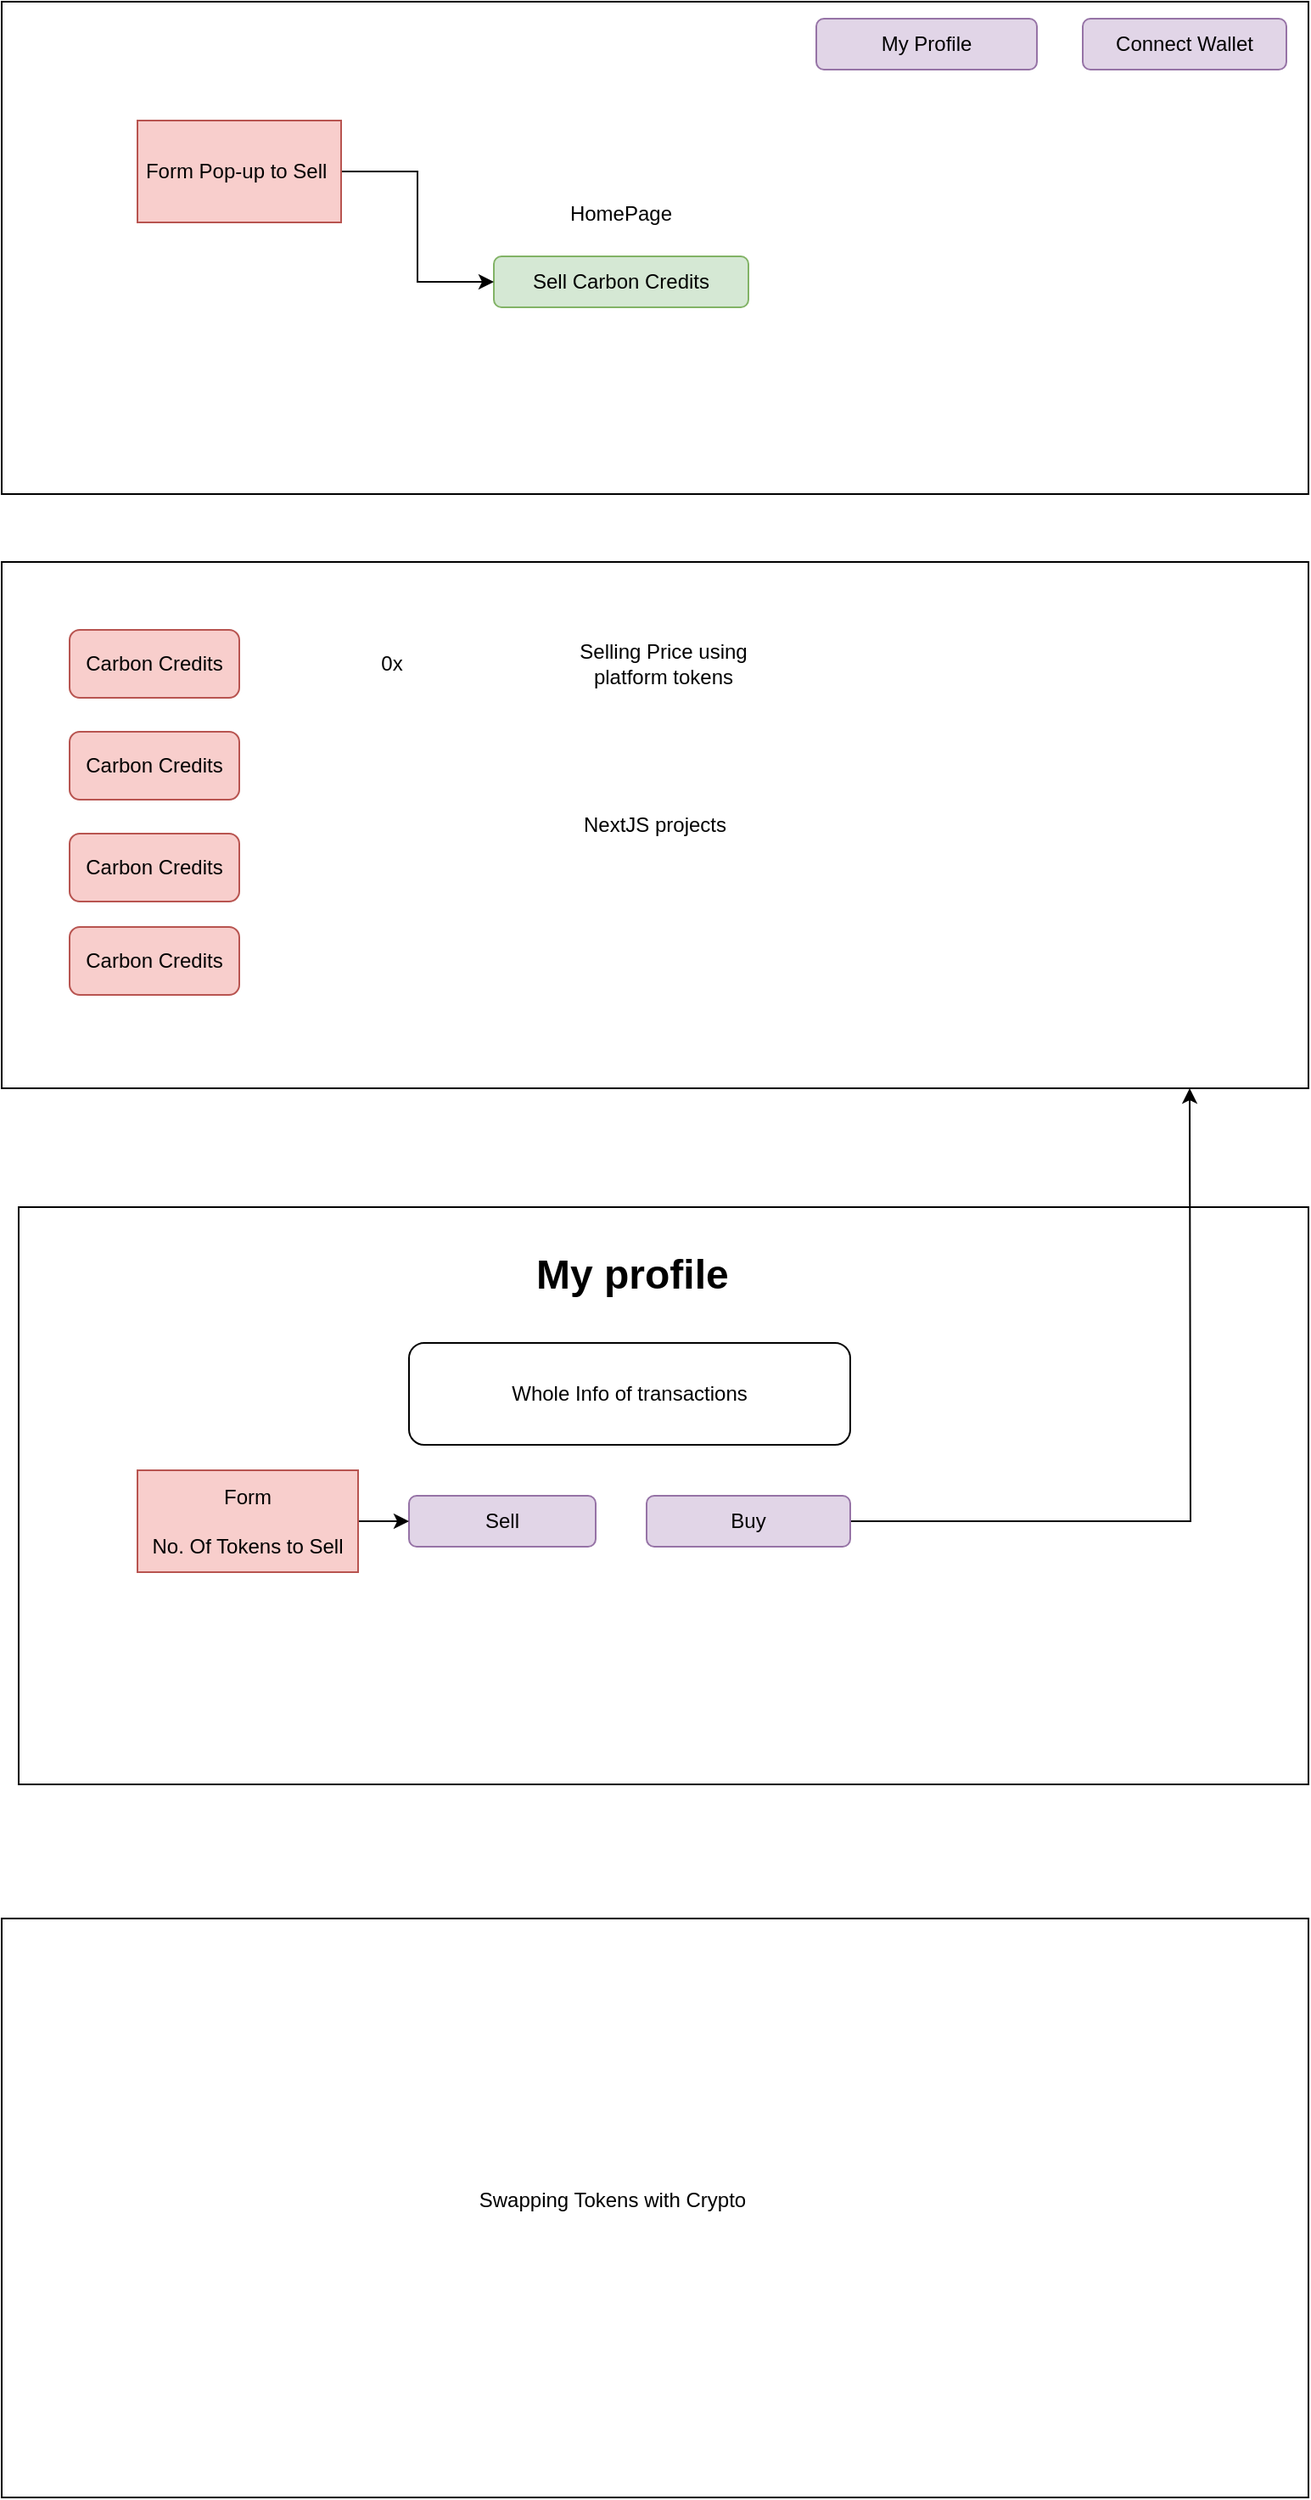 <mxfile version="21.0.8" type="github">
  <diagram name="Page-1" id="Tw7ME1NhR49eth3bOCWb">
    <mxGraphModel dx="1050" dy="573" grid="1" gridSize="10" guides="1" tooltips="1" connect="1" arrows="1" fold="1" page="1" pageScale="1" pageWidth="827" pageHeight="1169" math="0" shadow="0">
      <root>
        <mxCell id="0" />
        <mxCell id="1" parent="0" />
        <mxCell id="RdsYLBOWNvupgHX_7Fgr-1" value="" style="rounded=0;whiteSpace=wrap;html=1;strokeColor=#000000;" vertex="1" parent="1">
          <mxGeometry x="70" y="40" width="770" height="290" as="geometry" />
        </mxCell>
        <mxCell id="RdsYLBOWNvupgHX_7Fgr-2" value="Connect Wallet" style="rounded=1;whiteSpace=wrap;html=1;fillColor=#e1d5e7;strokeColor=#9673a6;" vertex="1" parent="1">
          <mxGeometry x="707" y="50" width="120" height="30" as="geometry" />
        </mxCell>
        <mxCell id="RdsYLBOWNvupgHX_7Fgr-3" value="HomePage" style="text;html=1;strokeColor=none;fillColor=none;align=center;verticalAlign=middle;whiteSpace=wrap;rounded=0;" vertex="1" parent="1">
          <mxGeometry x="290" y="120" width="290" height="90" as="geometry" />
        </mxCell>
        <mxCell id="RdsYLBOWNvupgHX_7Fgr-4" value="Sell Carbon Credits" style="rounded=1;whiteSpace=wrap;html=1;fillColor=#d5e8d4;strokeColor=#82b366;" vertex="1" parent="1">
          <mxGeometry x="360" y="190" width="150" height="30" as="geometry" />
        </mxCell>
        <mxCell id="RdsYLBOWNvupgHX_7Fgr-6" value="NextJS projects" style="rounded=0;whiteSpace=wrap;html=1;" vertex="1" parent="1">
          <mxGeometry x="70" y="370" width="770" height="310" as="geometry" />
        </mxCell>
        <mxCell id="RdsYLBOWNvupgHX_7Fgr-8" value="My Profile" style="rounded=1;whiteSpace=wrap;html=1;fillColor=#e1d5e7;strokeColor=#9673a6;" vertex="1" parent="1">
          <mxGeometry x="550" y="50" width="130" height="30" as="geometry" />
        </mxCell>
        <mxCell id="RdsYLBOWNvupgHX_7Fgr-9" value="" style="rounded=0;whiteSpace=wrap;html=1;" vertex="1" parent="1">
          <mxGeometry x="80" y="750" width="760" height="340" as="geometry" />
        </mxCell>
        <mxCell id="RdsYLBOWNvupgHX_7Fgr-10" value="&lt;h1&gt;&lt;span style=&quot;background-color: initial;&quot;&gt;My profile&lt;/span&gt;&lt;/h1&gt;&lt;h1&gt;&lt;br&gt;&lt;/h1&gt;" style="text;html=1;strokeColor=none;fillColor=none;spacing=5;spacingTop=-20;whiteSpace=wrap;overflow=hidden;rounded=0;" vertex="1" parent="1">
          <mxGeometry x="380" y="770" width="190" height="120" as="geometry" />
        </mxCell>
        <mxCell id="RdsYLBOWNvupgHX_7Fgr-11" value="Whole Info of transactions" style="rounded=1;whiteSpace=wrap;html=1;" vertex="1" parent="1">
          <mxGeometry x="310" y="830" width="260" height="60" as="geometry" />
        </mxCell>
        <mxCell id="RdsYLBOWNvupgHX_7Fgr-12" value="Sell" style="rounded=1;whiteSpace=wrap;html=1;fillColor=#e1d5e7;strokeColor=#9673a6;" vertex="1" parent="1">
          <mxGeometry x="310" y="920" width="110" height="30" as="geometry" />
        </mxCell>
        <mxCell id="RdsYLBOWNvupgHX_7Fgr-17" style="edgeStyle=orthogonalEdgeStyle;rounded=0;orthogonalLoop=1;jettySize=auto;html=1;" edge="1" parent="1" source="RdsYLBOWNvupgHX_7Fgr-13">
          <mxGeometry relative="1" as="geometry">
            <mxPoint x="770" y="680" as="targetPoint" />
          </mxGeometry>
        </mxCell>
        <mxCell id="RdsYLBOWNvupgHX_7Fgr-13" value="Buy" style="rounded=1;whiteSpace=wrap;html=1;fillColor=#e1d5e7;strokeColor=#9673a6;" vertex="1" parent="1">
          <mxGeometry x="450" y="920" width="120" height="30" as="geometry" />
        </mxCell>
        <mxCell id="RdsYLBOWNvupgHX_7Fgr-16" style="edgeStyle=orthogonalEdgeStyle;rounded=0;orthogonalLoop=1;jettySize=auto;html=1;" edge="1" parent="1" source="RdsYLBOWNvupgHX_7Fgr-15" target="RdsYLBOWNvupgHX_7Fgr-12">
          <mxGeometry relative="1" as="geometry" />
        </mxCell>
        <mxCell id="RdsYLBOWNvupgHX_7Fgr-15" value="Form&lt;br&gt;&lt;br&gt;No. Of Tokens to Sell" style="rounded=0;whiteSpace=wrap;html=1;fillColor=#f8cecc;strokeColor=#b85450;" vertex="1" parent="1">
          <mxGeometry x="150" y="905" width="130" height="60" as="geometry" />
        </mxCell>
        <mxCell id="RdsYLBOWNvupgHX_7Fgr-18" value="Carbon Credits" style="rounded=1;whiteSpace=wrap;html=1;fillColor=#f8cecc;strokeColor=#b85450;" vertex="1" parent="1">
          <mxGeometry x="110" y="410" width="100" height="40" as="geometry" />
        </mxCell>
        <mxCell id="RdsYLBOWNvupgHX_7Fgr-20" value="Carbon Credits" style="rounded=1;whiteSpace=wrap;html=1;fillColor=#f8cecc;strokeColor=#b85450;" vertex="1" parent="1">
          <mxGeometry x="110" y="470" width="100" height="40" as="geometry" />
        </mxCell>
        <mxCell id="RdsYLBOWNvupgHX_7Fgr-21" value="Carbon Credits" style="rounded=1;whiteSpace=wrap;html=1;fillColor=#f8cecc;strokeColor=#b85450;" vertex="1" parent="1">
          <mxGeometry x="110" y="530" width="100" height="40" as="geometry" />
        </mxCell>
        <mxCell id="RdsYLBOWNvupgHX_7Fgr-22" value="Carbon Credits" style="rounded=1;whiteSpace=wrap;html=1;fillColor=#f8cecc;strokeColor=#b85450;" vertex="1" parent="1">
          <mxGeometry x="110" y="585" width="100" height="40" as="geometry" />
        </mxCell>
        <mxCell id="RdsYLBOWNvupgHX_7Fgr-23" value="0x" style="text;html=1;strokeColor=none;fillColor=none;align=center;verticalAlign=middle;whiteSpace=wrap;rounded=0;" vertex="1" parent="1">
          <mxGeometry x="270" y="415" width="60" height="30" as="geometry" />
        </mxCell>
        <mxCell id="RdsYLBOWNvupgHX_7Fgr-24" value="Selling Price using platform tokens" style="text;html=1;strokeColor=none;fillColor=none;align=center;verticalAlign=middle;whiteSpace=wrap;rounded=0;" vertex="1" parent="1">
          <mxGeometry x="395" y="415" width="130" height="30" as="geometry" />
        </mxCell>
        <mxCell id="RdsYLBOWNvupgHX_7Fgr-26" style="edgeStyle=orthogonalEdgeStyle;rounded=0;orthogonalLoop=1;jettySize=auto;html=1;entryX=0;entryY=0.5;entryDx=0;entryDy=0;" edge="1" parent="1" source="RdsYLBOWNvupgHX_7Fgr-25" target="RdsYLBOWNvupgHX_7Fgr-4">
          <mxGeometry relative="1" as="geometry" />
        </mxCell>
        <mxCell id="RdsYLBOWNvupgHX_7Fgr-25" value="Form Pop-up to Sell&amp;nbsp;" style="rounded=0;whiteSpace=wrap;html=1;fillColor=#f8cecc;strokeColor=#b85450;" vertex="1" parent="1">
          <mxGeometry x="150" y="110" width="120" height="60" as="geometry" />
        </mxCell>
        <mxCell id="RdsYLBOWNvupgHX_7Fgr-27" value="" style="rounded=0;whiteSpace=wrap;html=1;" vertex="1" parent="1">
          <mxGeometry x="70" y="1169" width="770" height="341" as="geometry" />
        </mxCell>
        <mxCell id="RdsYLBOWNvupgHX_7Fgr-28" value="Swapping Tokens with Crypto" style="text;html=1;strokeColor=none;fillColor=none;align=center;verticalAlign=middle;whiteSpace=wrap;rounded=0;" vertex="1" parent="1">
          <mxGeometry x="330" y="1320" width="200" height="30" as="geometry" />
        </mxCell>
      </root>
    </mxGraphModel>
  </diagram>
</mxfile>
